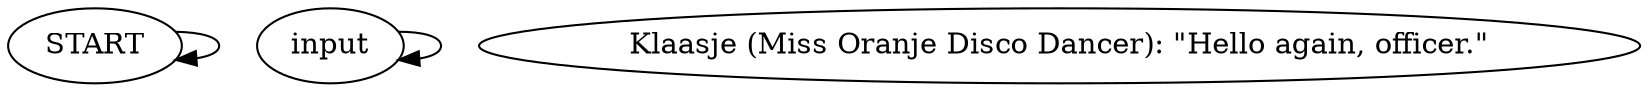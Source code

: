 # WHIRLING F3 / KLAASJE barks
# KOSMOS! INCLUDES VO!
# ==================================================
digraph G {
	  0 [label="START"];
	  1 [label="input"];
	  2 [label="Klaasje (Miss Oranje Disco Dancer): \"Hello again, officer.\""];
	  0 -> 0
	  1 -> 1
}

